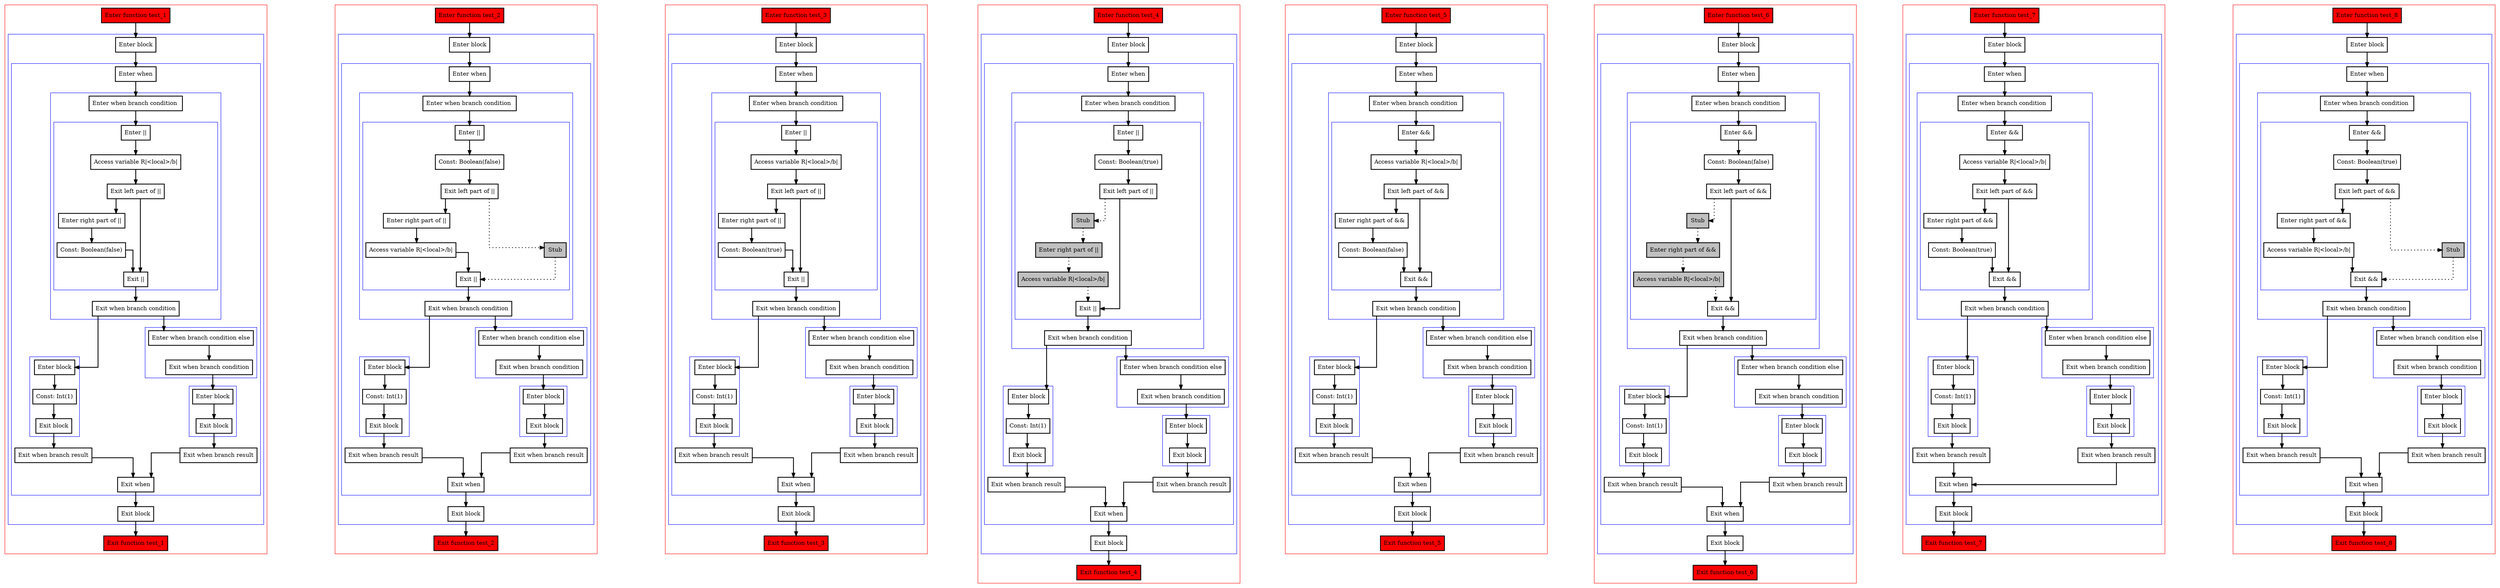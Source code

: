 digraph booleanOperatorsWithConsts_kt {
  graph [splines=ortho nodesep=3]
  node [shape=box penwidth=2]
  edge [penwidth=2]

  subgraph cluster_0 {
    color=red
    0 [label="Enter function test_1" style="filled" fillcolor=red];
    subgraph cluster_1 {
      color=blue
      1 [label="Enter block"];
      subgraph cluster_2 {
        color=blue
        2 [label="Enter when"];
        subgraph cluster_3 {
          color=blue
          3 [label="Enter when branch condition "];
          subgraph cluster_4 {
            color=blue
            4 [label="Enter ||"];
            5 [label="Access variable R|<local>/b|"];
            6 [label="Exit left part of ||"];
            7 [label="Enter right part of ||"];
            8 [label="Const: Boolean(false)"];
            9 [label="Exit ||"];
          }
          10 [label="Exit when branch condition"];
        }
        subgraph cluster_5 {
          color=blue
          11 [label="Enter block"];
          12 [label="Const: Int(1)"];
          13 [label="Exit block"];
        }
        14 [label="Exit when branch result"];
        subgraph cluster_6 {
          color=blue
          15 [label="Enter when branch condition else"];
          16 [label="Exit when branch condition"];
        }
        subgraph cluster_7 {
          color=blue
          17 [label="Enter block"];
          18 [label="Exit block"];
        }
        19 [label="Exit when branch result"];
        20 [label="Exit when"];
      }
      21 [label="Exit block"];
    }
    22 [label="Exit function test_1" style="filled" fillcolor=red];
  }

  0 -> {1};
  1 -> {2};
  2 -> {3};
  3 -> {4};
  4 -> {5};
  5 -> {6};
  6 -> {9 7};
  7 -> {8};
  8 -> {9};
  9 -> {10};
  10 -> {11 15};
  11 -> {12};
  12 -> {13};
  13 -> {14};
  14 -> {20};
  15 -> {16};
  16 -> {17};
  17 -> {18};
  18 -> {19};
  19 -> {20};
  20 -> {21};
  21 -> {22};

  subgraph cluster_8 {
    color=red
    23 [label="Enter function test_2" style="filled" fillcolor=red];
    subgraph cluster_9 {
      color=blue
      24 [label="Enter block"];
      subgraph cluster_10 {
        color=blue
        25 [label="Enter when"];
        subgraph cluster_11 {
          color=blue
          26 [label="Enter when branch condition "];
          subgraph cluster_12 {
            color=blue
            27 [label="Enter ||"];
            28 [label="Const: Boolean(false)"];
            29 [label="Exit left part of ||"];
            30 [label="Enter right part of ||"];
            31 [label="Access variable R|<local>/b|"];
            32 [label="Stub" style="filled" fillcolor=gray];
            33 [label="Exit ||"];
          }
          34 [label="Exit when branch condition"];
        }
        subgraph cluster_13 {
          color=blue
          35 [label="Enter block"];
          36 [label="Const: Int(1)"];
          37 [label="Exit block"];
        }
        38 [label="Exit when branch result"];
        subgraph cluster_14 {
          color=blue
          39 [label="Enter when branch condition else"];
          40 [label="Exit when branch condition"];
        }
        subgraph cluster_15 {
          color=blue
          41 [label="Enter block"];
          42 [label="Exit block"];
        }
        43 [label="Exit when branch result"];
        44 [label="Exit when"];
      }
      45 [label="Exit block"];
    }
    46 [label="Exit function test_2" style="filled" fillcolor=red];
  }

  23 -> {24};
  24 -> {25};
  25 -> {26};
  26 -> {27};
  27 -> {28};
  28 -> {29};
  29 -> {30};
  29 -> {32} [style=dotted];
  30 -> {31};
  31 -> {33};
  32 -> {33} [style=dotted];
  33 -> {34};
  34 -> {35 39};
  35 -> {36};
  36 -> {37};
  37 -> {38};
  38 -> {44};
  39 -> {40};
  40 -> {41};
  41 -> {42};
  42 -> {43};
  43 -> {44};
  44 -> {45};
  45 -> {46};

  subgraph cluster_16 {
    color=red
    47 [label="Enter function test_3" style="filled" fillcolor=red];
    subgraph cluster_17 {
      color=blue
      48 [label="Enter block"];
      subgraph cluster_18 {
        color=blue
        49 [label="Enter when"];
        subgraph cluster_19 {
          color=blue
          50 [label="Enter when branch condition "];
          subgraph cluster_20 {
            color=blue
            51 [label="Enter ||"];
            52 [label="Access variable R|<local>/b|"];
            53 [label="Exit left part of ||"];
            54 [label="Enter right part of ||"];
            55 [label="Const: Boolean(true)"];
            56 [label="Exit ||"];
          }
          57 [label="Exit when branch condition"];
        }
        subgraph cluster_21 {
          color=blue
          58 [label="Enter block"];
          59 [label="Const: Int(1)"];
          60 [label="Exit block"];
        }
        61 [label="Exit when branch result"];
        subgraph cluster_22 {
          color=blue
          62 [label="Enter when branch condition else"];
          63 [label="Exit when branch condition"];
        }
        subgraph cluster_23 {
          color=blue
          64 [label="Enter block"];
          65 [label="Exit block"];
        }
        66 [label="Exit when branch result"];
        67 [label="Exit when"];
      }
      68 [label="Exit block"];
    }
    69 [label="Exit function test_3" style="filled" fillcolor=red];
  }

  47 -> {48};
  48 -> {49};
  49 -> {50};
  50 -> {51};
  51 -> {52};
  52 -> {53};
  53 -> {56 54};
  54 -> {55};
  55 -> {56};
  56 -> {57};
  57 -> {58 62};
  58 -> {59};
  59 -> {60};
  60 -> {61};
  61 -> {67};
  62 -> {63};
  63 -> {64};
  64 -> {65};
  65 -> {66};
  66 -> {67};
  67 -> {68};
  68 -> {69};

  subgraph cluster_24 {
    color=red
    70 [label="Enter function test_4" style="filled" fillcolor=red];
    subgraph cluster_25 {
      color=blue
      71 [label="Enter block"];
      subgraph cluster_26 {
        color=blue
        72 [label="Enter when"];
        subgraph cluster_27 {
          color=blue
          73 [label="Enter when branch condition "];
          subgraph cluster_28 {
            color=blue
            74 [label="Enter ||"];
            75 [label="Const: Boolean(true)"];
            76 [label="Exit left part of ||"];
            77 [label="Stub" style="filled" fillcolor=gray];
            78 [label="Enter right part of ||" style="filled" fillcolor=gray];
            79 [label="Access variable R|<local>/b|" style="filled" fillcolor=gray];
            80 [label="Exit ||"];
          }
          81 [label="Exit when branch condition"];
        }
        subgraph cluster_29 {
          color=blue
          82 [label="Enter block"];
          83 [label="Const: Int(1)"];
          84 [label="Exit block"];
        }
        85 [label="Exit when branch result"];
        subgraph cluster_30 {
          color=blue
          86 [label="Enter when branch condition else"];
          87 [label="Exit when branch condition"];
        }
        subgraph cluster_31 {
          color=blue
          88 [label="Enter block"];
          89 [label="Exit block"];
        }
        90 [label="Exit when branch result"];
        91 [label="Exit when"];
      }
      92 [label="Exit block"];
    }
    93 [label="Exit function test_4" style="filled" fillcolor=red];
  }

  70 -> {71};
  71 -> {72};
  72 -> {73};
  73 -> {74};
  74 -> {75};
  75 -> {76};
  76 -> {80};
  76 -> {77} [style=dotted];
  77 -> {78} [style=dotted];
  78 -> {79} [style=dotted];
  79 -> {80} [style=dotted];
  80 -> {81};
  81 -> {82 86};
  82 -> {83};
  83 -> {84};
  84 -> {85};
  85 -> {91};
  86 -> {87};
  87 -> {88};
  88 -> {89};
  89 -> {90};
  90 -> {91};
  91 -> {92};
  92 -> {93};

  subgraph cluster_32 {
    color=red
    94 [label="Enter function test_5" style="filled" fillcolor=red];
    subgraph cluster_33 {
      color=blue
      95 [label="Enter block"];
      subgraph cluster_34 {
        color=blue
        96 [label="Enter when"];
        subgraph cluster_35 {
          color=blue
          97 [label="Enter when branch condition "];
          subgraph cluster_36 {
            color=blue
            98 [label="Enter &&"];
            99 [label="Access variable R|<local>/b|"];
            100 [label="Exit left part of &&"];
            101 [label="Enter right part of &&"];
            102 [label="Const: Boolean(false)"];
            103 [label="Exit &&"];
          }
          104 [label="Exit when branch condition"];
        }
        subgraph cluster_37 {
          color=blue
          105 [label="Enter block"];
          106 [label="Const: Int(1)"];
          107 [label="Exit block"];
        }
        108 [label="Exit when branch result"];
        subgraph cluster_38 {
          color=blue
          109 [label="Enter when branch condition else"];
          110 [label="Exit when branch condition"];
        }
        subgraph cluster_39 {
          color=blue
          111 [label="Enter block"];
          112 [label="Exit block"];
        }
        113 [label="Exit when branch result"];
        114 [label="Exit when"];
      }
      115 [label="Exit block"];
    }
    116 [label="Exit function test_5" style="filled" fillcolor=red];
  }

  94 -> {95};
  95 -> {96};
  96 -> {97};
  97 -> {98};
  98 -> {99};
  99 -> {100};
  100 -> {103 101};
  101 -> {102};
  102 -> {103};
  103 -> {104};
  104 -> {105 109};
  105 -> {106};
  106 -> {107};
  107 -> {108};
  108 -> {114};
  109 -> {110};
  110 -> {111};
  111 -> {112};
  112 -> {113};
  113 -> {114};
  114 -> {115};
  115 -> {116};

  subgraph cluster_40 {
    color=red
    117 [label="Enter function test_6" style="filled" fillcolor=red];
    subgraph cluster_41 {
      color=blue
      118 [label="Enter block"];
      subgraph cluster_42 {
        color=blue
        119 [label="Enter when"];
        subgraph cluster_43 {
          color=blue
          120 [label="Enter when branch condition "];
          subgraph cluster_44 {
            color=blue
            121 [label="Enter &&"];
            122 [label="Const: Boolean(false)"];
            123 [label="Exit left part of &&"];
            124 [label="Stub" style="filled" fillcolor=gray];
            125 [label="Enter right part of &&" style="filled" fillcolor=gray];
            126 [label="Access variable R|<local>/b|" style="filled" fillcolor=gray];
            127 [label="Exit &&"];
          }
          128 [label="Exit when branch condition"];
        }
        subgraph cluster_45 {
          color=blue
          129 [label="Enter block"];
          130 [label="Const: Int(1)"];
          131 [label="Exit block"];
        }
        132 [label="Exit when branch result"];
        subgraph cluster_46 {
          color=blue
          133 [label="Enter when branch condition else"];
          134 [label="Exit when branch condition"];
        }
        subgraph cluster_47 {
          color=blue
          135 [label="Enter block"];
          136 [label="Exit block"];
        }
        137 [label="Exit when branch result"];
        138 [label="Exit when"];
      }
      139 [label="Exit block"];
    }
    140 [label="Exit function test_6" style="filled" fillcolor=red];
  }

  117 -> {118};
  118 -> {119};
  119 -> {120};
  120 -> {121};
  121 -> {122};
  122 -> {123};
  123 -> {127};
  123 -> {124} [style=dotted];
  124 -> {125} [style=dotted];
  125 -> {126} [style=dotted];
  126 -> {127} [style=dotted];
  127 -> {128};
  128 -> {129 133};
  129 -> {130};
  130 -> {131};
  131 -> {132};
  132 -> {138};
  133 -> {134};
  134 -> {135};
  135 -> {136};
  136 -> {137};
  137 -> {138};
  138 -> {139};
  139 -> {140};

  subgraph cluster_48 {
    color=red
    141 [label="Enter function test_7" style="filled" fillcolor=red];
    subgraph cluster_49 {
      color=blue
      142 [label="Enter block"];
      subgraph cluster_50 {
        color=blue
        143 [label="Enter when"];
        subgraph cluster_51 {
          color=blue
          144 [label="Enter when branch condition "];
          subgraph cluster_52 {
            color=blue
            145 [label="Enter &&"];
            146 [label="Access variable R|<local>/b|"];
            147 [label="Exit left part of &&"];
            148 [label="Enter right part of &&"];
            149 [label="Const: Boolean(true)"];
            150 [label="Exit &&"];
          }
          151 [label="Exit when branch condition"];
        }
        subgraph cluster_53 {
          color=blue
          152 [label="Enter block"];
          153 [label="Const: Int(1)"];
          154 [label="Exit block"];
        }
        155 [label="Exit when branch result"];
        subgraph cluster_54 {
          color=blue
          156 [label="Enter when branch condition else"];
          157 [label="Exit when branch condition"];
        }
        subgraph cluster_55 {
          color=blue
          158 [label="Enter block"];
          159 [label="Exit block"];
        }
        160 [label="Exit when branch result"];
        161 [label="Exit when"];
      }
      162 [label="Exit block"];
    }
    163 [label="Exit function test_7" style="filled" fillcolor=red];
  }

  141 -> {142};
  142 -> {143};
  143 -> {144};
  144 -> {145};
  145 -> {146};
  146 -> {147};
  147 -> {150 148};
  148 -> {149};
  149 -> {150};
  150 -> {151};
  151 -> {152 156};
  152 -> {153};
  153 -> {154};
  154 -> {155};
  155 -> {161};
  156 -> {157};
  157 -> {158};
  158 -> {159};
  159 -> {160};
  160 -> {161};
  161 -> {162};
  162 -> {163};

  subgraph cluster_56 {
    color=red
    164 [label="Enter function test_8" style="filled" fillcolor=red];
    subgraph cluster_57 {
      color=blue
      165 [label="Enter block"];
      subgraph cluster_58 {
        color=blue
        166 [label="Enter when"];
        subgraph cluster_59 {
          color=blue
          167 [label="Enter when branch condition "];
          subgraph cluster_60 {
            color=blue
            168 [label="Enter &&"];
            169 [label="Const: Boolean(true)"];
            170 [label="Exit left part of &&"];
            171 [label="Enter right part of &&"];
            172 [label="Access variable R|<local>/b|"];
            173 [label="Stub" style="filled" fillcolor=gray];
            174 [label="Exit &&"];
          }
          175 [label="Exit when branch condition"];
        }
        subgraph cluster_61 {
          color=blue
          176 [label="Enter block"];
          177 [label="Const: Int(1)"];
          178 [label="Exit block"];
        }
        179 [label="Exit when branch result"];
        subgraph cluster_62 {
          color=blue
          180 [label="Enter when branch condition else"];
          181 [label="Exit when branch condition"];
        }
        subgraph cluster_63 {
          color=blue
          182 [label="Enter block"];
          183 [label="Exit block"];
        }
        184 [label="Exit when branch result"];
        185 [label="Exit when"];
      }
      186 [label="Exit block"];
    }
    187 [label="Exit function test_8" style="filled" fillcolor=red];
  }

  164 -> {165};
  165 -> {166};
  166 -> {167};
  167 -> {168};
  168 -> {169};
  169 -> {170};
  170 -> {171};
  170 -> {173} [style=dotted];
  171 -> {172};
  172 -> {174};
  173 -> {174} [style=dotted];
  174 -> {175};
  175 -> {176 180};
  176 -> {177};
  177 -> {178};
  178 -> {179};
  179 -> {185};
  180 -> {181};
  181 -> {182};
  182 -> {183};
  183 -> {184};
  184 -> {185};
  185 -> {186};
  186 -> {187};

}
